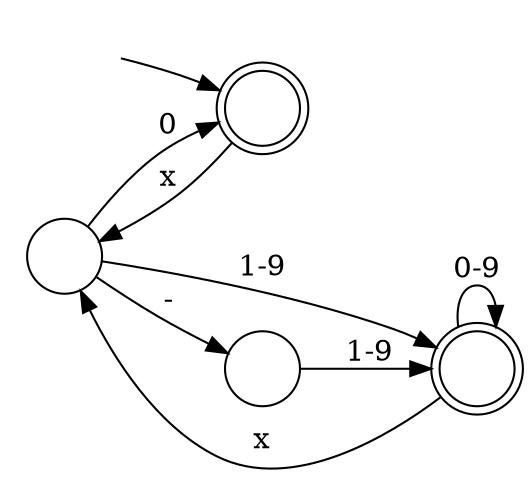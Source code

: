 digraph Automaton {
  rankdir = LR;
  0 [shape=circle,label=""];
  0 -> 3 [label="0"]
  0 -> 1 [label="-"]
  0 -> 2 [label="1-9"]
  1 [shape=circle,label=""];
  1 -> 2 [label="1-9"]
  2 [shape=doublecircle,label=""];
  2 -> 2 [label="0-9"]
  2 -> 0 [label="x"]
  3 [shape=doublecircle,label=""];
  initial [shape=plaintext,label=""];
  initial -> 3
  3 -> 0 [label="x"]
}

